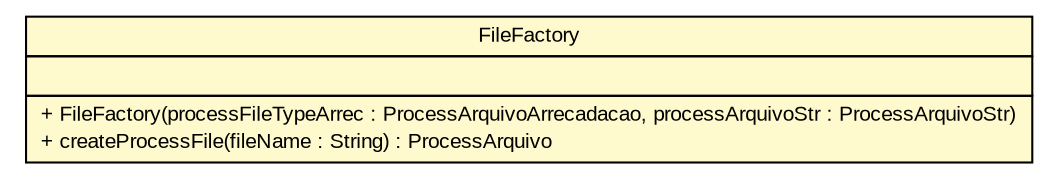 #!/usr/local/bin/dot
#
# Class diagram 
# Generated by UMLGraph version R5_6 (http://www.umlgraph.org/)
#

digraph G {
	edge [fontname="arial",fontsize=10,labelfontname="arial",labelfontsize=10];
	node [fontname="arial",fontsize=10,shape=plaintext];
	nodesep=0.25;
	ranksep=0.5;
	// br.gov.to.sefaz.arr.processamento.reader.FileFactory
	c84036 [label=<<table title="br.gov.to.sefaz.arr.processamento.reader.FileFactory" border="0" cellborder="1" cellspacing="0" cellpadding="2" port="p" bgcolor="lemonChiffon" href="./FileFactory.html">
		<tr><td><table border="0" cellspacing="0" cellpadding="1">
<tr><td align="center" balign="center"> FileFactory </td></tr>
		</table></td></tr>
		<tr><td><table border="0" cellspacing="0" cellpadding="1">
<tr><td align="left" balign="left">  </td></tr>
		</table></td></tr>
		<tr><td><table border="0" cellspacing="0" cellpadding="1">
<tr><td align="left" balign="left"> + FileFactory(processFileTypeArrec : ProcessArquivoArrecadacao, processArquivoStr : ProcessArquivoStr) </td></tr>
<tr><td align="left" balign="left"> + createProcessFile(fileName : String) : ProcessArquivo </td></tr>
		</table></td></tr>
		</table>>, URL="./FileFactory.html", fontname="arial", fontcolor="black", fontsize=10.0];
}

